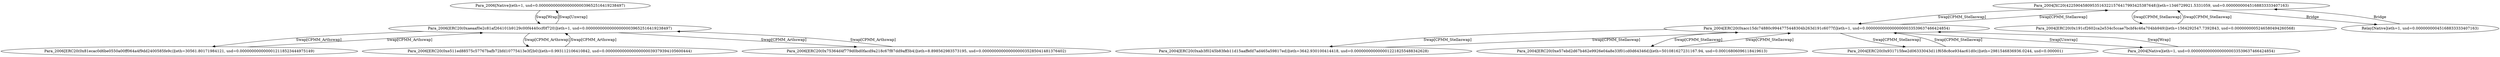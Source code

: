 digraph example {
    Nf473492addacdcfc4fc285d1fb9fbc41[label="Para_2006[Native](eth=1, usd=0.000000000000000000039652516419238497)"];
    Ne86ccba0482a1fad09551961927525f7[label="Para_2006[ERC20(0x81ecac0d6be0550a00ff064a4f9dd2400585fe9c)](eth=30561.80171984121, usd=0.0000000000000012118523444975149)"];
    Nf583b69650535a929a3dbd010217e7d0[label="Para_2006[ERC20(0xe511ed88575c57767bafb72bfd10775413e3f2b0)](eth=0.993112106410842, usd=0.000000000000000000039379394105600444)"];
    Na08089b2179830c5146bf4fa4250eedb[label="Para_2006[ERC20(0x75364d4f779d0bd0facd9a218c67f87dd9aff3b4)](eth=8.898562983573195, usd=0.00000000000000000035285041481376402)"];
    N61f961d20ec8ddffd5b66bfa212276fa[label="Para_2006[ERC20(0xaeaaf0e2c81af264101b9129c00f4440ccf0f720)](eth=1, usd=0.000000000000000000039652516419238497)"];
    N50027958a8ec3c179e40f56460ab61a2[label="Para_2004[XC20(42259045809535163221576417993425387648)](eth=1346729921.5331059, usd=0.00000000045168833333407163)"];
    Nf6f2d510d15e5f2a9fe5dabd59c94d72[label="Para_2004[ERC20(0xab3f0245b83feb11d15aaffefd7ad465a59817ed)](eth=3642.930100414418, usd=0.0000000000000012218255488342628)"];
    N71fe2b7ddba8b325450f8e010ae0d033[label="Para_2004[ERC20(0xacc15dc74880c9944775448304b263d191c6077f)](eth=1, usd=0.00000000000000000033539637466424854)"];
    N0fc6a7d8b591beaed26516608261259c[label="Para_2004[ERC20(0xe57ebd2d67b462e9926e04a8e33f01cd0d64346d)](eth=501081627231167.94, usd=0.00016806096118419613)"];
    N99545ff6775b179f1e6e07a8479f1f14[label="Para_2004[ERC20(0x931715fee2d06333043d11f658c8ce934ac61d0c)](eth=2981546836936.0244, usd=0.000001)"];
    Nab6a45800141660897a4e880e211f972[label="Para_2004[ERC20(0x191cf2602ca2e534c5ccae7bcbf4c46a704bb949)](eth=1564292547.7392843, usd=0.0000000005246580494260568)"];
    N484b97400b003abbb60fb8ad0e6384f2[label="Relay[Native](eth=1, usd=0.00000000045168833333407163)"];
    Nfff57d8ed91c1dbff50fbea3ef2289be[label="Para_2004[Native](eth=1, usd=0.00000000000000000033539637466424854)"];
    N61f961d20ec8ddffd5b66bfa212276fa -> Na08089b2179830c5146bf4fa4250eedb[label="Swap[CPMM_Arthswap]"];
    N61f961d20ec8ddffd5b66bfa212276fa -> Nf583b69650535a929a3dbd010217e7d0[label="Swap[CPMM_Arthswap]"];
    N50027958a8ec3c179e40f56460ab61a2 -> N71fe2b7ddba8b325450f8e010ae0d033[label="Swap[CPMM_Stellaswap]"];
    N99545ff6775b179f1e6e07a8479f1f14 -> N71fe2b7ddba8b325450f8e010ae0d033[label="Swap[CPMM_Stellaswap]"];
    Nfff57d8ed91c1dbff50fbea3ef2289be -> N71fe2b7ddba8b325450f8e010ae0d033[label="Swap[Wrap]"];
    Nab6a45800141660897a4e880e211f972 -> N50027958a8ec3c179e40f56460ab61a2[label="Swap[CPMM_Stellaswap]"];
    N484b97400b003abbb60fb8ad0e6384f2 -> N50027958a8ec3c179e40f56460ab61a2[label="Bridge"];
    Na08089b2179830c5146bf4fa4250eedb -> N61f961d20ec8ddffd5b66bfa212276fa[label="Swap[CPMM_Arthswap]"];
    Ne86ccba0482a1fad09551961927525f7 -> N61f961d20ec8ddffd5b66bfa212276fa[label="Swap[CPMM_Arthswap]"];
    N50027958a8ec3c179e40f56460ab61a2 -> N484b97400b003abbb60fb8ad0e6384f2[label="Bridge"];
    Nf473492addacdcfc4fc285d1fb9fbc41 -> N61f961d20ec8ddffd5b66bfa212276fa[label="Swap[Wrap]"];
    N71fe2b7ddba8b325450f8e010ae0d033 -> Nfff57d8ed91c1dbff50fbea3ef2289be[label="Swap[Unwrap]"];
    N71fe2b7ddba8b325450f8e010ae0d033 -> N50027958a8ec3c179e40f56460ab61a2[label="Swap[CPMM_Stellaswap]"];
    N61f961d20ec8ddffd5b66bfa212276fa -> Ne86ccba0482a1fad09551961927525f7[label="Swap[CPMM_Arthswap]"];
    N50027958a8ec3c179e40f56460ab61a2 -> Nab6a45800141660897a4e880e211f972[label="Swap[CPMM_Stellaswap]"];
    N0fc6a7d8b591beaed26516608261259c -> N71fe2b7ddba8b325450f8e010ae0d033[label="Swap[CPMM_Stellaswap]"];
    N71fe2b7ddba8b325450f8e010ae0d033 -> Nf6f2d510d15e5f2a9fe5dabd59c94d72[label="Swap[CPMM_Stellaswap]"];
    N61f961d20ec8ddffd5b66bfa212276fa -> Nf473492addacdcfc4fc285d1fb9fbc41[label="Swap[Unwrap]"];
    Nf583b69650535a929a3dbd010217e7d0 -> N61f961d20ec8ddffd5b66bfa212276fa[label="Swap[CPMM_Arthswap]"];
    N71fe2b7ddba8b325450f8e010ae0d033 -> N99545ff6775b179f1e6e07a8479f1f14[label="Swap[CPMM_Stellaswap]"];
    N71fe2b7ddba8b325450f8e010ae0d033 -> N0fc6a7d8b591beaed26516608261259c[label="Swap[CPMM_Stellaswap]"];
    Nf6f2d510d15e5f2a9fe5dabd59c94d72 -> N71fe2b7ddba8b325450f8e010ae0d033[label="Swap[CPMM_Stellaswap]"];
}
